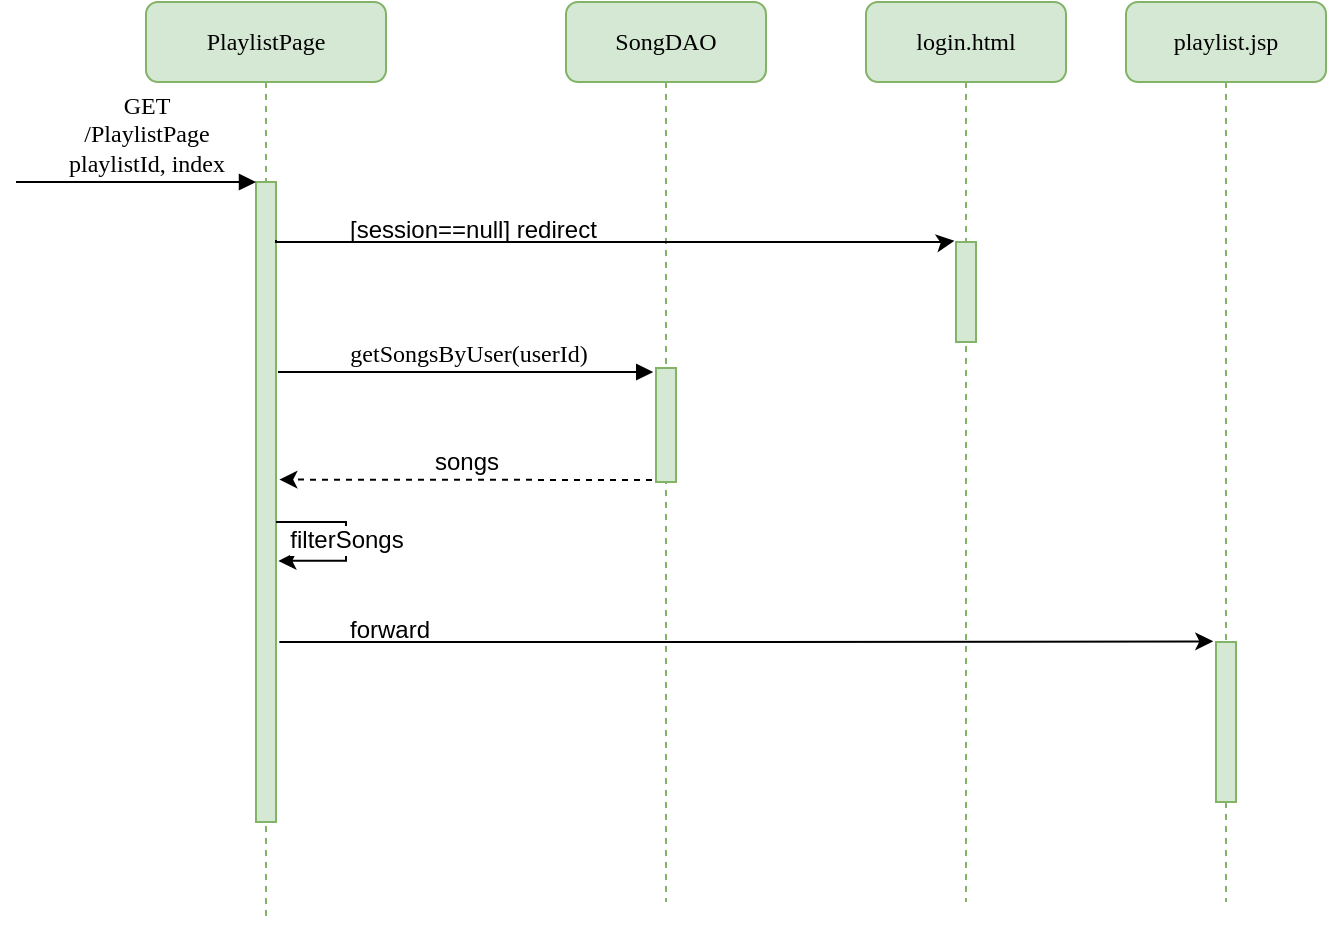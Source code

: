 <mxfile version="12.4.2" type="device" pages="1"><diagram name="Page-1" id="13e1069c-82ec-6db2-03f1-153e76fe0fe0"><mxGraphModel dx="569" dy="329" grid="1" gridSize="10" guides="1" tooltips="1" connect="1" arrows="1" fold="1" page="1" pageScale="1" pageWidth="1100" pageHeight="850" background="#ffffff" math="0" shadow="0"><root><mxCell id="0"/><mxCell id="1" parent="0"/><mxCell id="7baba1c4bc27f4b0-2" value="PlaylistPage" style="shape=umlLifeline;perimeter=lifelinePerimeter;whiteSpace=wrap;html=1;container=1;collapsible=0;recursiveResize=0;outlineConnect=0;rounded=1;shadow=0;comic=0;labelBackgroundColor=none;strokeWidth=1;fontFamily=Verdana;fontSize=12;align=center;fillColor=#d5e8d4;strokeColor=#82b366;" parent="1" vertex="1"><mxGeometry x="220" y="80" width="120" height="460" as="geometry"/></mxCell><mxCell id="7baba1c4bc27f4b0-10" value="" style="html=1;points=[];perimeter=orthogonalPerimeter;rounded=0;shadow=0;comic=0;labelBackgroundColor=none;strokeWidth=1;fontFamily=Verdana;fontSize=12;align=center;fillColor=#d5e8d4;strokeColor=#82b366;" parent="7baba1c4bc27f4b0-2" vertex="1"><mxGeometry x="55" y="90" width="10" height="320" as="geometry"/></mxCell><mxCell id="U3MctNZh0qMDF3wG6a5Q-13" value="filterSongs" style="edgeStyle=orthogonalEdgeStyle;rounded=0;orthogonalLoop=1;jettySize=auto;html=1;fontSize=12;entryX=1.12;entryY=0.592;entryDx=0;entryDy=0;entryPerimeter=0;" edge="1" parent="7baba1c4bc27f4b0-2" source="7baba1c4bc27f4b0-10" target="7baba1c4bc27f4b0-10"><mxGeometry relative="1" as="geometry"><mxPoint x="70" y="280" as="targetPoint"/><Array as="points"><mxPoint x="100" y="260"/><mxPoint x="100" y="279"/></Array></mxGeometry></mxCell><mxCell id="7baba1c4bc27f4b0-4" value="SongDAO" style="shape=umlLifeline;perimeter=lifelinePerimeter;whiteSpace=wrap;html=1;container=1;collapsible=0;recursiveResize=0;outlineConnect=0;rounded=1;shadow=0;comic=0;labelBackgroundColor=none;strokeWidth=1;fontFamily=Verdana;fontSize=12;align=center;fillColor=#d5e8d4;strokeColor=#82b366;" parent="1" vertex="1"><mxGeometry x="430" y="80" width="100" height="450" as="geometry"/></mxCell><mxCell id="7baba1c4bc27f4b0-5" value="login.html" style="shape=umlLifeline;perimeter=lifelinePerimeter;whiteSpace=wrap;html=1;container=1;collapsible=0;recursiveResize=0;outlineConnect=0;rounded=1;shadow=0;comic=0;labelBackgroundColor=none;strokeWidth=1;fontFamily=Verdana;fontSize=12;align=center;fillColor=#d5e8d4;strokeColor=#82b366;" parent="1" vertex="1"><mxGeometry x="580" y="80" width="100" height="450" as="geometry"/></mxCell><mxCell id="7baba1c4bc27f4b0-19" value="" style="html=1;points=[];perimeter=orthogonalPerimeter;rounded=0;shadow=0;comic=0;labelBackgroundColor=none;strokeWidth=1;fontFamily=Verdana;fontSize=12;align=center;fillColor=#d5e8d4;strokeColor=#82b366;" parent="7baba1c4bc27f4b0-5" vertex="1"><mxGeometry x="45" y="120" width="10" height="50" as="geometry"/></mxCell><mxCell id="7baba1c4bc27f4b0-20" value="getSongsByUser(userId)" style="html=1;verticalAlign=bottom;endArrow=block;labelBackgroundColor=none;fontFamily=Verdana;fontSize=12;edgeStyle=elbowEdgeStyle;elbow=vertical;entryX=-0.139;entryY=0.029;entryDx=0;entryDy=0;entryPerimeter=0;" parent="1" target="U3MctNZh0qMDF3wG6a5Q-5" edge="1"><mxGeometry x="0.004" relative="1" as="geometry"><mxPoint x="286" y="265" as="sourcePoint"/><Array as="points"><mxPoint x="290" y="265"/></Array><mxPoint x="470" y="265" as="targetPoint"/><mxPoint as="offset"/></mxGeometry></mxCell><mxCell id="7baba1c4bc27f4b0-11" value="GET&lt;br&gt;/PlaylistPage&lt;br&gt;playlistId, index" style="html=1;verticalAlign=bottom;endArrow=block;entryX=0;entryY=0;labelBackgroundColor=none;fontFamily=Verdana;fontSize=12;edgeStyle=elbowEdgeStyle;elbow=vertical;" parent="1" target="7baba1c4bc27f4b0-10" edge="1"><mxGeometry x="0.083" relative="1" as="geometry"><mxPoint x="155" y="170" as="sourcePoint"/><Array as="points"><mxPoint x="210" y="170"/></Array><mxPoint as="offset"/></mxGeometry></mxCell><mxCell id="SwkJQTikLhHR7fLE-XSc-18" value="playlist.jsp" style="shape=umlLifeline;perimeter=lifelinePerimeter;whiteSpace=wrap;html=1;container=1;collapsible=0;recursiveResize=0;outlineConnect=0;rounded=1;shadow=0;comic=0;labelBackgroundColor=none;strokeWidth=1;fontFamily=Verdana;fontSize=12;align=center;fillColor=#d5e8d4;strokeColor=#82b366;" parent="1" vertex="1"><mxGeometry x="710" y="80" width="100" height="450" as="geometry"/></mxCell><mxCell id="SwkJQTikLhHR7fLE-XSc-20" value="" style="html=1;points=[];perimeter=orthogonalPerimeter;rounded=0;shadow=0;comic=0;labelBackgroundColor=none;strokeWidth=1;fontFamily=Verdana;fontSize=12;align=center;fillColor=#d5e8d4;strokeColor=#82b366;" parent="SwkJQTikLhHR7fLE-XSc-18" vertex="1"><mxGeometry x="45" y="320" width="10" height="80" as="geometry"/></mxCell><mxCell id="SwkJQTikLhHR7fLE-XSc-24" style="edgeStyle=orthogonalEdgeStyle;rounded=0;orthogonalLoop=1;jettySize=auto;html=1;fontSize=11;entryX=-0.08;entryY=-0.012;entryDx=0;entryDy=0;entryPerimeter=0;" parent="1" target="7baba1c4bc27f4b0-19" edge="1"><mxGeometry relative="1" as="geometry"><mxPoint x="620" y="200" as="targetPoint"/><Array as="points"><mxPoint x="285" y="200"/><mxPoint x="620" y="200"/></Array><mxPoint x="285" y="199" as="sourcePoint"/></mxGeometry></mxCell><mxCell id="SwkJQTikLhHR7fLE-XSc-25" value="[session==null] redirect" style="text;html=1;fontSize=12;" parent="1" vertex="1"><mxGeometry x="320" y="180" width="200" height="30" as="geometry"/></mxCell><mxCell id="U3MctNZh0qMDF3wG6a5Q-12" value="songs" style="edgeStyle=orthogonalEdgeStyle;rounded=0;orthogonalLoop=1;jettySize=auto;html=1;fontSize=12;entryX=1.167;entryY=0.465;entryDx=0;entryDy=0;entryPerimeter=0;dashed=1;" edge="1" parent="1" target="7baba1c4bc27f4b0-10"><mxGeometry x="-0.001" y="-9" relative="1" as="geometry"><mxPoint x="473" y="319" as="sourcePoint"/><mxPoint x="290" y="319" as="targetPoint"/><Array as="points"><mxPoint x="473" y="319"/><mxPoint x="380" y="319"/></Array><mxPoint as="offset"/></mxGeometry></mxCell><mxCell id="U3MctNZh0qMDF3wG6a5Q-5" value="" style="html=1;points=[];perimeter=orthogonalPerimeter;rounded=0;shadow=0;comic=0;labelBackgroundColor=none;strokeWidth=1;fontFamily=Verdana;fontSize=12;align=center;fillColor=#d5e8d4;strokeColor=#82b366;" vertex="1" parent="1"><mxGeometry x="475" y="263" width="10" height="57" as="geometry"/></mxCell><mxCell id="U3MctNZh0qMDF3wG6a5Q-8" style="edgeStyle=orthogonalEdgeStyle;rounded=0;orthogonalLoop=1;jettySize=auto;html=1;fontSize=11;exitX=1.159;exitY=0.723;exitDx=0;exitDy=0;exitPerimeter=0;entryX=-0.135;entryY=-0.004;entryDx=0;entryDy=0;entryPerimeter=0;" edge="1" parent="1" target="SwkJQTikLhHR7fLE-XSc-20"><mxGeometry relative="1" as="geometry"><mxPoint x="750" y="400" as="targetPoint"/><Array as="points"><mxPoint x="522" y="400"/></Array><mxPoint x="286.667" y="400" as="sourcePoint"/></mxGeometry></mxCell><mxCell id="U3MctNZh0qMDF3wG6a5Q-9" value="forward" style="text;html=1;fontSize=12;" vertex="1" parent="1"><mxGeometry x="320" y="380" width="200" height="30" as="geometry"/></mxCell></root></mxGraphModel></diagram></mxfile>